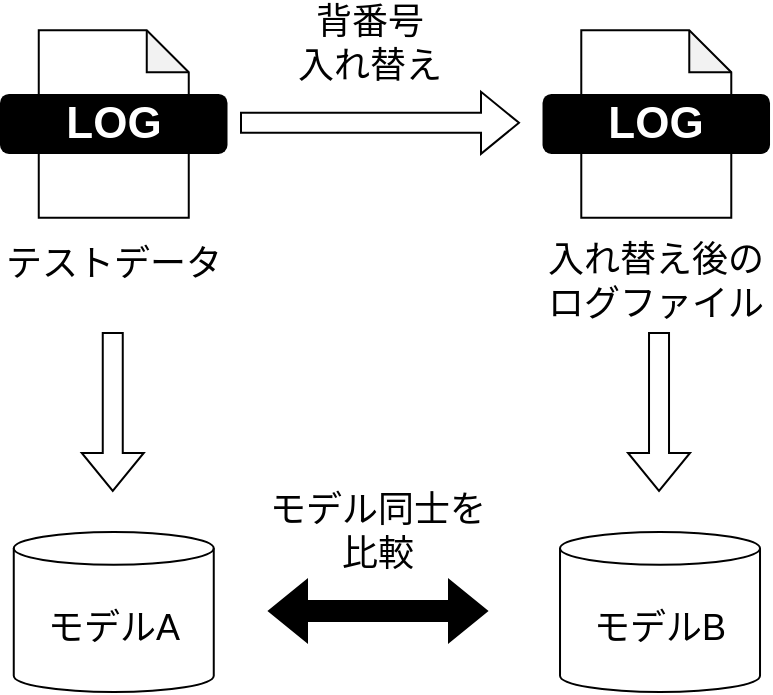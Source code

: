 <mxfile version="20.8.13" type="github">
  <diagram name="ページ1" id="QjeHSQKjp2hUllKTD253">
    <mxGraphModel dx="1434" dy="731" grid="1" gridSize="10" guides="1" tooltips="1" connect="1" arrows="1" fold="1" page="1" pageScale="1" pageWidth="827" pageHeight="1169" math="0" shadow="0">
      <root>
        <mxCell id="0" />
        <mxCell id="1" parent="0" />
        <mxCell id="XIuBmqXELJXCCU3DEwat-2" value="" style="shape=note;whiteSpace=wrap;html=1;backgroundOutline=1;darkOpacity=0.05;size=21;" vertex="1" parent="1">
          <mxGeometry x="189.38" y="189.12" width="75" height="93.75" as="geometry" />
        </mxCell>
        <mxCell id="XIuBmqXELJXCCU3DEwat-3" value="&lt;span style=&quot;font-size: 22px;&quot;&gt;LOG&lt;/span&gt;" style="text;html=1;strokeColor=none;fillColor=#000000;align=center;verticalAlign=middle;whiteSpace=wrap;rounded=1;fontColor=#FFFFFF;fontStyle=1;fontSize=22;" vertex="1" parent="1">
          <mxGeometry x="170" y="220.99" width="113.75" height="30" as="geometry" />
        </mxCell>
        <mxCell id="XIuBmqXELJXCCU3DEwat-4" value="&lt;font style=&quot;font-size: 18px;&quot; color=&quot;#000000&quot;&gt;モデルB&lt;br&gt;&lt;/font&gt;" style="shape=cylinder3;whiteSpace=wrap;html=1;boundedLbl=1;backgroundOutline=1;size=8.179;rounded=1;labelBackgroundColor=none;fontSize=22;fontColor=#FFFFFF;fillColor=#FFFFFF;strokeColor=#000000;" vertex="1" parent="1">
          <mxGeometry x="450.01" y="440" width="100" height="80" as="geometry" />
        </mxCell>
        <mxCell id="XIuBmqXELJXCCU3DEwat-5" value="&lt;font style=&quot;font-size: 18px;&quot; color=&quot;#000000&quot;&gt;モデルA&lt;br&gt;&lt;/font&gt;" style="shape=cylinder3;whiteSpace=wrap;html=1;boundedLbl=1;backgroundOutline=1;size=8.179;rounded=1;labelBackgroundColor=none;fontSize=22;fontColor=#FFFFFF;fillColor=#FFFFFF;strokeColor=#000000;" vertex="1" parent="1">
          <mxGeometry x="176.88" y="440" width="100" height="80" as="geometry" />
        </mxCell>
        <mxCell id="XIuBmqXELJXCCU3DEwat-8" value="" style="shape=flexArrow;endArrow=classic;html=1;rounded=0;strokeWidth=1;fontSize=18;fontColor=#000000;" edge="1" parent="1">
          <mxGeometry width="50" height="50" relative="1" as="geometry">
            <mxPoint x="290" y="235.41" as="sourcePoint" />
            <mxPoint x="430" y="235.41" as="targetPoint" />
          </mxGeometry>
        </mxCell>
        <mxCell id="XIuBmqXELJXCCU3DEwat-12" value="背番号&lt;br&gt;入れ替え" style="text;html=1;strokeColor=none;fillColor=none;align=center;verticalAlign=middle;whiteSpace=wrap;rounded=0;fontSize=18;fontColor=#000000;" vertex="1" parent="1">
          <mxGeometry x="300" y="181" width="110" height="30" as="geometry" />
        </mxCell>
        <mxCell id="XIuBmqXELJXCCU3DEwat-14" value="" style="shape=note;whiteSpace=wrap;html=1;backgroundOutline=1;darkOpacity=0.05;size=21;" vertex="1" parent="1">
          <mxGeometry x="460.64" y="189.12" width="75" height="93.75" as="geometry" />
        </mxCell>
        <mxCell id="XIuBmqXELJXCCU3DEwat-15" value="&lt;span style=&quot;font-size: 22px;&quot;&gt;LOG&lt;/span&gt;" style="text;html=1;strokeColor=none;fillColor=#000000;align=center;verticalAlign=middle;whiteSpace=wrap;rounded=1;fontColor=#FFFFFF;fontStyle=1;fontSize=22;" vertex="1" parent="1">
          <mxGeometry x="441.26" y="220.99" width="113.75" height="30" as="geometry" />
        </mxCell>
        <mxCell id="XIuBmqXELJXCCU3DEwat-16" value="" style="shape=flexArrow;endArrow=classic;html=1;rounded=0;strokeWidth=1;fontSize=18;fontColor=#000000;" edge="1" parent="1">
          <mxGeometry width="50" height="50" relative="1" as="geometry">
            <mxPoint x="226.38" y="340.0" as="sourcePoint" />
            <mxPoint x="226.38" y="420" as="targetPoint" />
          </mxGeometry>
        </mxCell>
        <mxCell id="XIuBmqXELJXCCU3DEwat-17" value="" style="shape=flexArrow;endArrow=classic;html=1;rounded=0;strokeWidth=1;fontSize=18;fontColor=#000000;" edge="1" parent="1">
          <mxGeometry width="50" height="50" relative="1" as="geometry">
            <mxPoint x="499.51" y="340" as="sourcePoint" />
            <mxPoint x="499.51" y="420" as="targetPoint" />
          </mxGeometry>
        </mxCell>
        <mxCell id="XIuBmqXELJXCCU3DEwat-19" value="" style="shape=flexArrow;endArrow=classic;startArrow=classic;html=1;rounded=0;fillColor=#000000;" edge="1" parent="1">
          <mxGeometry width="100" height="100" relative="1" as="geometry">
            <mxPoint x="304" y="479.5" as="sourcePoint" />
            <mxPoint x="414" y="479.5" as="targetPoint" />
          </mxGeometry>
        </mxCell>
        <mxCell id="XIuBmqXELJXCCU3DEwat-20" value="テストデータ" style="text;html=1;strokeColor=none;fillColor=none;align=center;verticalAlign=middle;whiteSpace=wrap;rounded=0;fontSize=18;fontColor=#000000;" vertex="1" parent="1">
          <mxGeometry x="171.88" y="291" width="110" height="30" as="geometry" />
        </mxCell>
        <mxCell id="XIuBmqXELJXCCU3DEwat-21" value="入れ替え後の&lt;br&gt;ログファイル" style="text;html=1;strokeColor=none;fillColor=none;align=center;verticalAlign=middle;whiteSpace=wrap;rounded=0;fontSize=18;fontColor=#000000;" vertex="1" parent="1">
          <mxGeometry x="443.14" y="300" width="110" height="30" as="geometry" />
        </mxCell>
        <mxCell id="XIuBmqXELJXCCU3DEwat-23" value="モデル同士を&lt;br&gt;比較" style="text;html=1;strokeColor=none;fillColor=none;align=center;verticalAlign=middle;whiteSpace=wrap;rounded=0;fontSize=18;fontColor=#000000;" vertex="1" parent="1">
          <mxGeometry x="303.5" y="410" width="110" height="60" as="geometry" />
        </mxCell>
      </root>
    </mxGraphModel>
  </diagram>
</mxfile>
